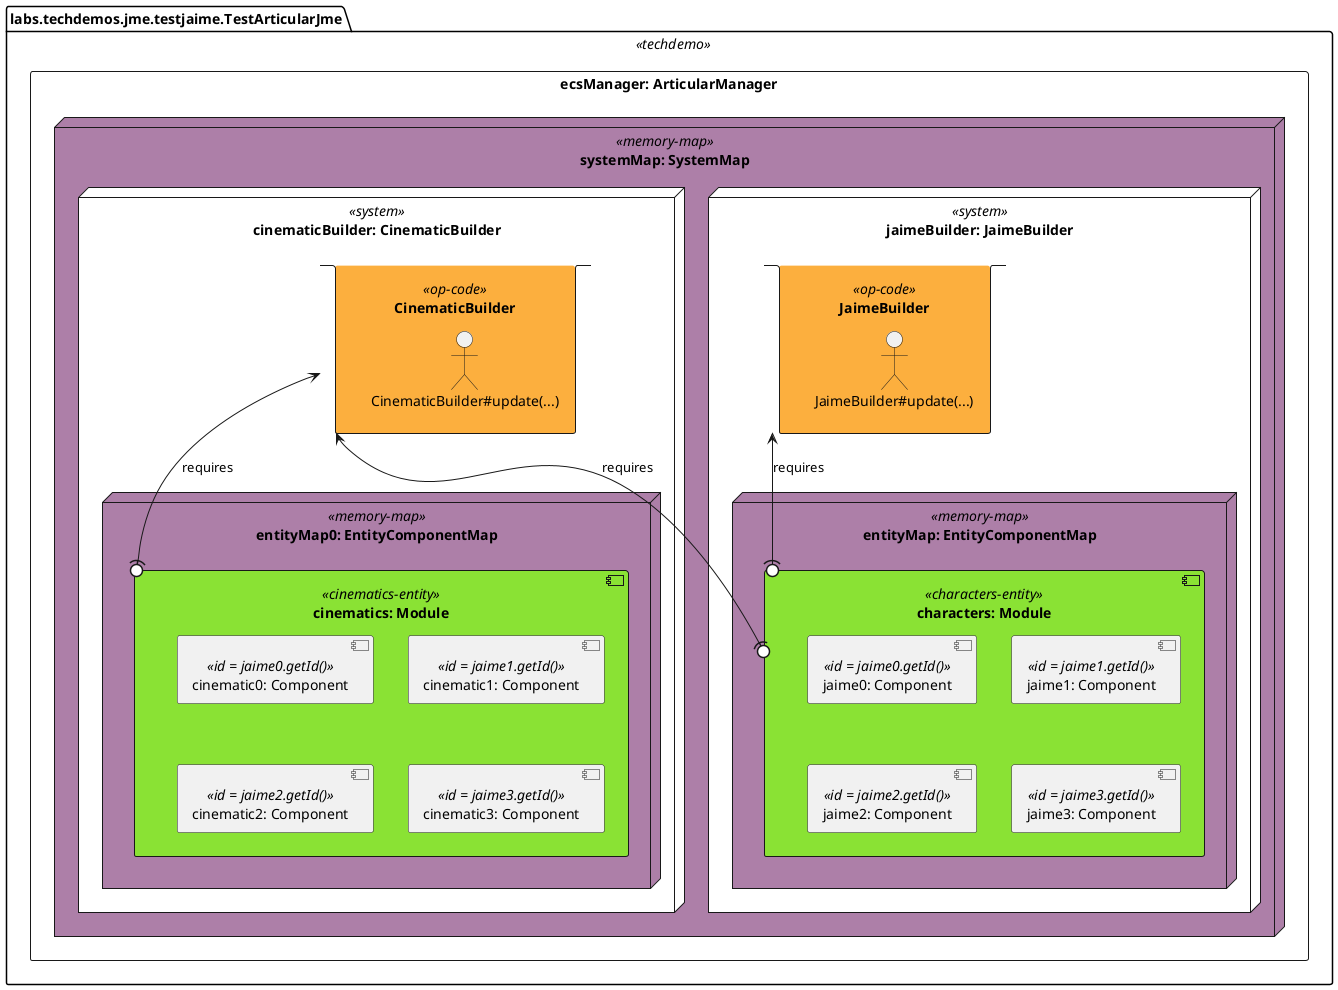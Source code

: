 @startuml
'https://plantuml.com/component-diagram

package "labs.techdemos.jme.testjaime.TestArticularJme" <<techdemo>> {
    rectangle "ecsManager: ArticularManager" {
        node "systemMap: SystemMap" <<memory-map>> #AD7FA8 {
            node "jaimeBuilder: JaimeBuilder" <<system>> #FFFFFF {
                node "entityMap: EntityComponentMap" <<memory-map>> #AD7FA8 {
                    component "characters: Module" <<characters-entity>> #8AE234 {
                        component "jaime0: Component" <<id = jaime0.getId()>>
                        component "jaime1: Component" <<id = jaime1.getId()>>
                        component "jaime2: Component" <<id = jaime2.getId()>>
                        component "jaime3: Component" <<id = jaime3.getId()>>
                    }
                }
                stack "   JaimeBuilder   " <<op-code>> #FCAF3E {
                    "  JaimeBuilder#update(...)  "
                }

                "   JaimeBuilder   " <--(0 "characters: Module" : requires
            }

            node "cinematicBuilder: CinematicBuilder" <<system>> #FFFFFF {
                node "entityMap0: EntityComponentMap" <<memory-map>> #AD7FA8 {
                    component "cinematics: Module" <<cinematics-entity>> #8AE234 {
                        component "cinematic0: Component" <<id = jaime0.getId()>>
                        component "cinematic1: Component" <<id = jaime1.getId()>>
                        component "cinematic2: Component" <<id = jaime2.getId()>>
                        component "cinematic3: Component" <<id = jaime3.getId()>>
                    }
                }

                stack "   CinematicBuilder   " <<op-code>> #FCAF3E {
                "  CinematicBuilder#update(...)  "
                }

                "   CinematicBuilder   " <--(0 "cinematics: Module" : requires
            }
            "   CinematicBuilder   " <--(0 "characters: Module" : requires
        }
    }
}

@enduml